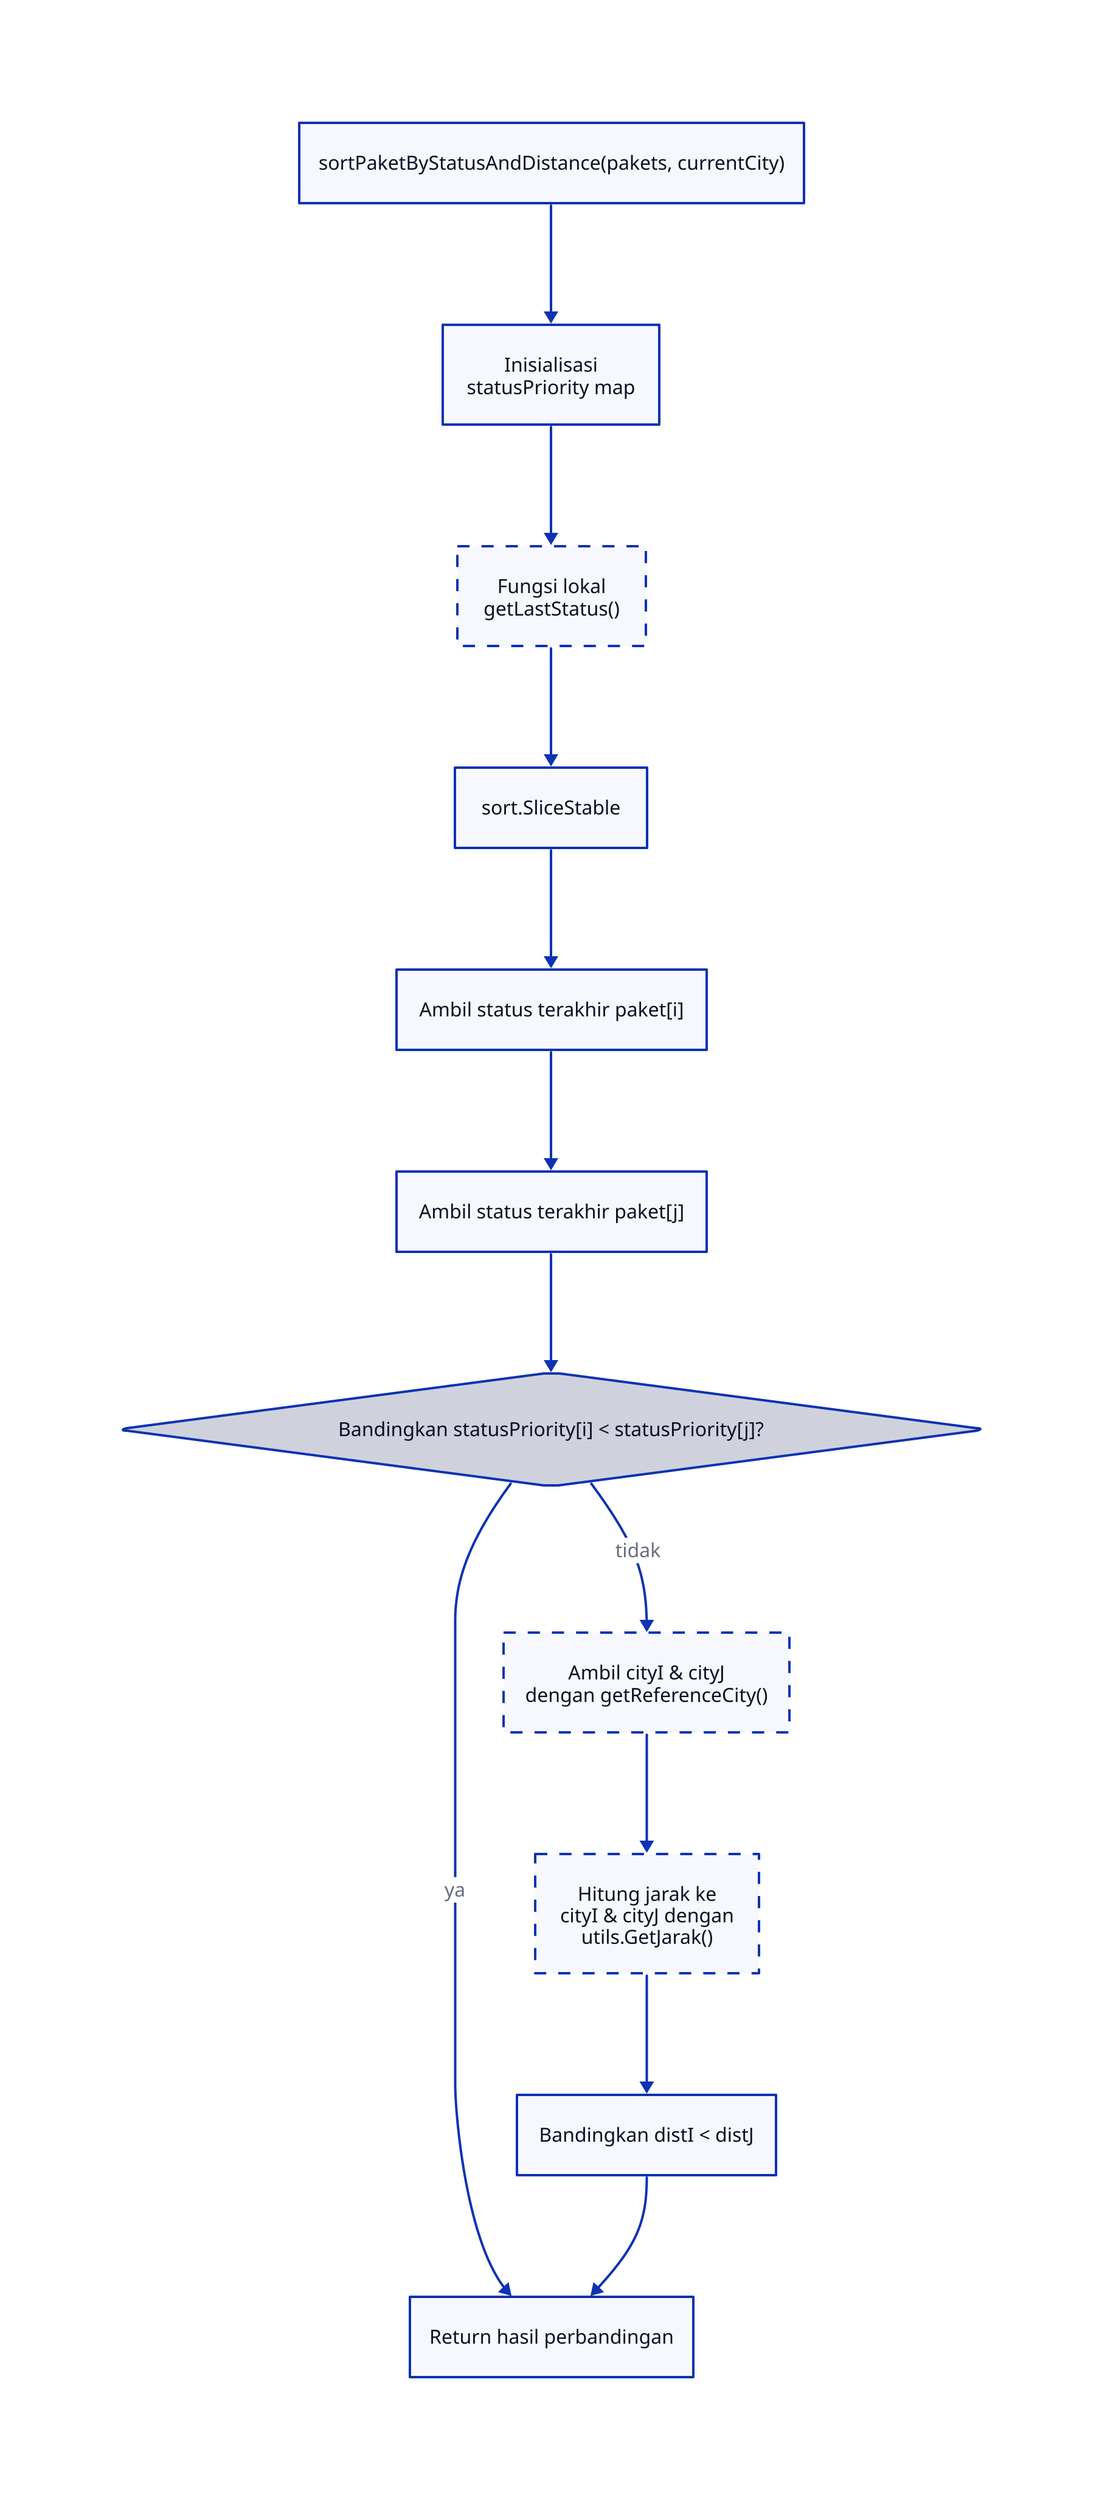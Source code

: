 sortPaketByStatusAndDistance: {
  label: "sortPaketByStatusAndDistance(pakets, currentCity)"
  shape: rectangle
}

statusPriority: {
  label: "Inisialisasi\nstatusPriority map"
  shape: rectangle
}

getLastStatus: {
  label: "Fungsi lokal\ngetLastStatus()"
  shape: rectangle
  style.stroke-dash: 5
}

sortSlice: {
  label: "sort.SliceStable"
  shape: rectangle
}

getLastStatusI: {
  label: "Ambil status terakhir paket[i]"
  shape: rectangle
}

getLastStatusJ: {
  label: "Ambil status terakhir paket[j]"
  shape: rectangle
}

compareStatus: {
  label: "Bandingkan statusPriority[i] < statusPriority[j]?"
  shape: diamond
}

getCityIJ: {
  label: "Ambil cityI & cityJ\ndengan getReferenceCity()"
  shape: rectangle
  style.stroke-dash: 5
}

getJarakIJ: {
  label: "Hitung jarak ke\ncityI & cityJ dengan\nutils.GetJarak()"
  shape: rectangle
  style.stroke-dash: 5
}

compareDist: {
  label: "Bandingkan distI < distJ"
  shape: rectangle
}

returnResult: {
  label: "Return hasil perbandingan"
  shape: rectangle
}

sortPaketByStatusAndDistance -> statusPriority -> getLastStatus -> sortSlice
sortSlice -> getLastStatusI -> getLastStatusJ -> compareStatus
compareStatus -> returnResult: ya
compareStatus -> getCityIJ: tidak
getCityIJ -> getJarakIJ -> compareDist -> returnResult
